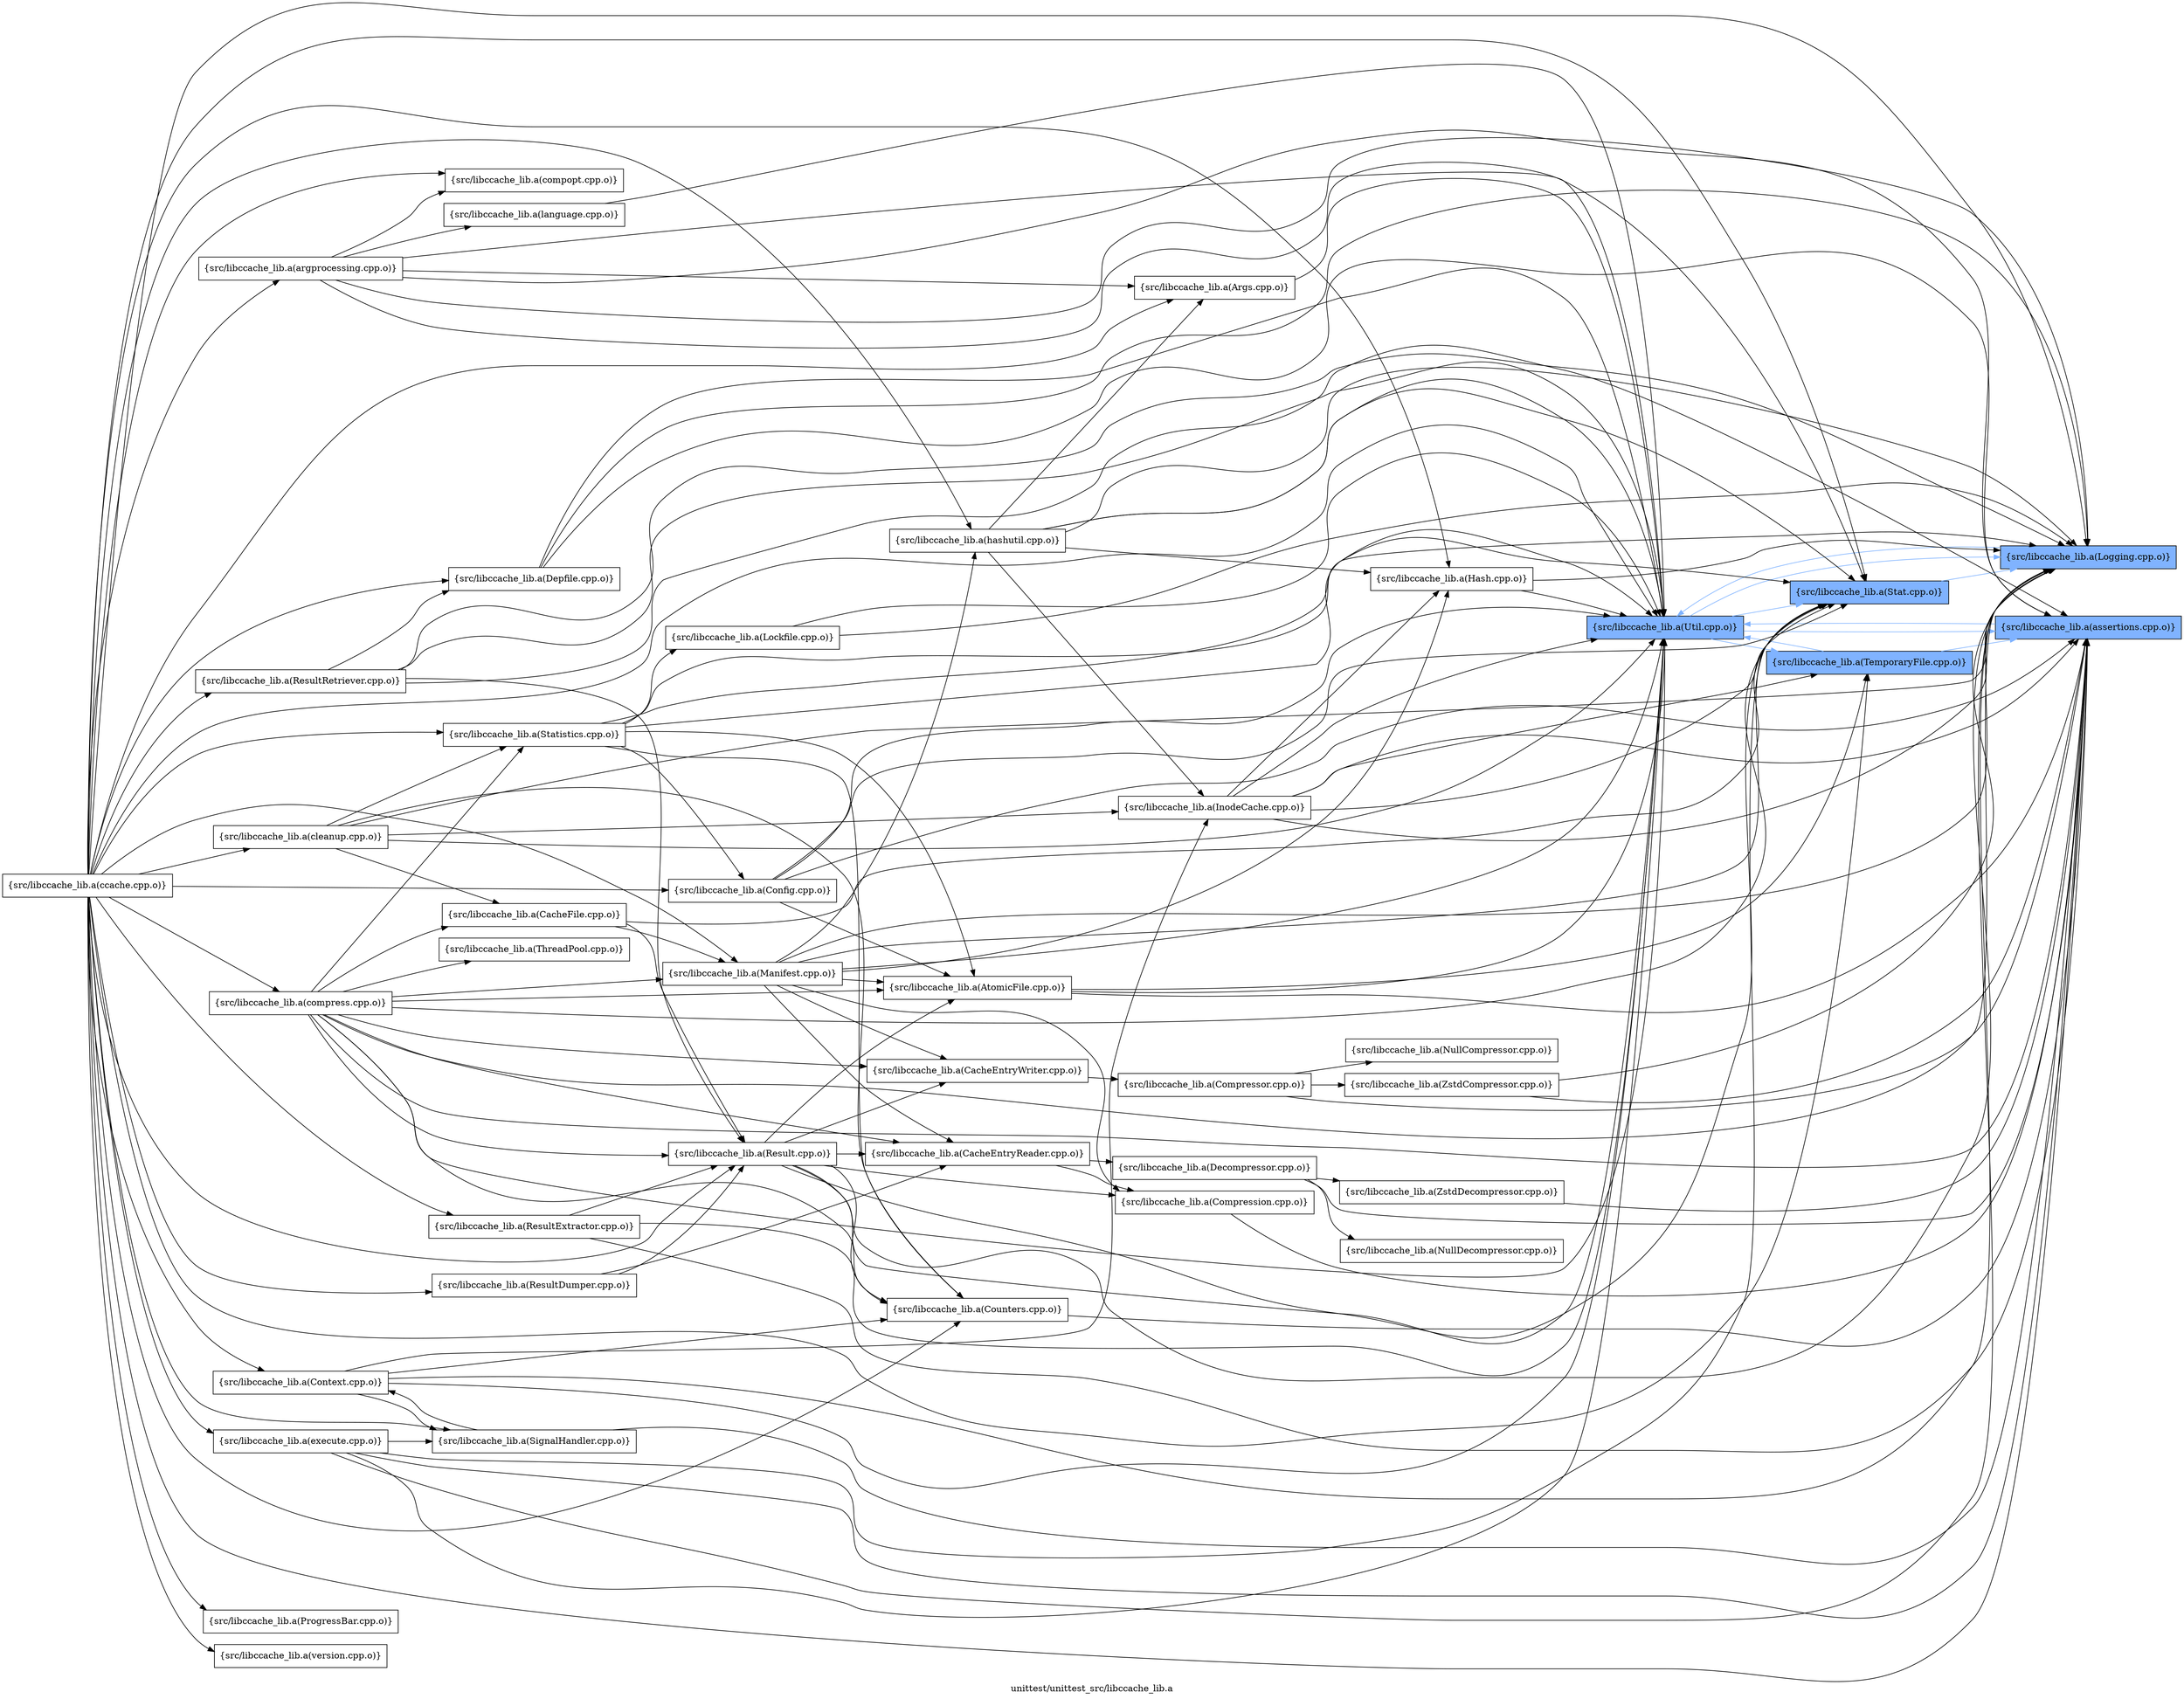 digraph "unittest/unittest_src/libccache_lib.a" {
	label="unittest/unittest_src/libccache_lib.a";
	rankdir=LR;
	{ rank=same; Node0x556b8dee5848;  }

	Node0x556b8dee5848 [shape=record,shape=box,group=1,style=filled,fillcolor="0.600000 0.5 1",label="{src/libccache_lib.a(Util.cpp.o)}"];
	Node0x556b8dee5848 -> Node0x556b8dee6388[color="0.600000 0.5 1"];
	Node0x556b8dee5848 -> Node0x556b8dee74b8[color="0.600000 0.5 1"];
	Node0x556b8dee5848 -> Node0x556b8dee6608[color="0.600000 0.5 1"];
	Node0x556b8dee5848 -> Node0x556b8dee6928[color="0.600000 0.5 1"];
	Node0x556b8dee61f8 [shape=record,shape=box,group=0,label="{src/libccache_lib.a(Args.cpp.o)}"];
	Node0x556b8dee61f8 -> Node0x556b8dee5848;
	Node0x556b8dee5578 [shape=record,shape=box,group=0,label="{src/libccache_lib.a(AtomicFile.cpp.o)}"];
	Node0x556b8dee5578 -> Node0x556b8dee6608;
	Node0x556b8dee5578 -> Node0x556b8dee5848;
	Node0x556b8dee5578 -> Node0x556b8dee6928;
	Node0x556b8dee76e8 [shape=record,shape=box,group=0,label="{src/libccache_lib.a(Compression.cpp.o)}"];
	Node0x556b8dee76e8 -> Node0x556b8dee6928;
	Node0x556b8dee5ca8 [shape=record,shape=box,group=0,label="{src/libccache_lib.a(Config.cpp.o)}"];
	Node0x556b8dee5ca8 -> Node0x556b8dee5578;
	Node0x556b8dee5ca8 -> Node0x556b8dee74b8;
	Node0x556b8dee5ca8 -> Node0x556b8dee5848;
	Node0x556b8dee5ca8 -> Node0x556b8dee6928;
	Node0x556b8dee5cf8 [shape=record,shape=box,group=0,label="{src/libccache_lib.a(Counters.cpp.o)}"];
	Node0x556b8dee5cf8 -> Node0x556b8dee6928;
	Node0x556b8dee6478 [shape=record,shape=box,group=0,label="{src/libccache_lib.a(Context.cpp.o)}"];
	Node0x556b8dee6478 -> Node0x556b8dee5cf8;
	Node0x556b8dee6478 -> Node0x556b8dee6388;
	Node0x556b8dee6478 -> Node0x556b8dee7738;
	Node0x556b8dee6478 -> Node0x556b8dee5848;
	Node0x556b8dee6478 -> Node0x556b8dee6888;
	Node0x556b8dee79b8 [shape=record,shape=box,group=0,label="{src/libccache_lib.a(Depfile.cpp.o)}"];
	Node0x556b8dee79b8 -> Node0x556b8dee6388;
	Node0x556b8dee79b8 -> Node0x556b8dee5848;
	Node0x556b8dee79b8 -> Node0x556b8dee6928;
	Node0x556b8dee7288 [shape=record,shape=box,group=0,label="{src/libccache_lib.a(Hash.cpp.o)}"];
	Node0x556b8dee7288 -> Node0x556b8dee6388;
	Node0x556b8dee7288 -> Node0x556b8dee5848;
	Node0x556b8dee5528 [shape=record,shape=box,group=0,label="{src/libccache_lib.a(Lockfile.cpp.o)}"];
	Node0x556b8dee5528 -> Node0x556b8dee6388;
	Node0x556b8dee5528 -> Node0x556b8dee5848;
	Node0x556b8dee74b8 [shape=record,shape=box,group=1,style=filled,fillcolor="0.600000 0.5 1",label="{src/libccache_lib.a(Stat.cpp.o)}"];
	Node0x556b8dee74b8 -> Node0x556b8dee6388[color="0.600000 0.5 1"];
	Node0x556b8dee6b08 [shape=record,shape=box,group=0,label="{src/libccache_lib.a(Compressor.cpp.o)}"];
	Node0x556b8dee6b08 -> Node0x556b8dee5fc8;
	Node0x556b8dee6b08 -> Node0x556b8dee5618;
	Node0x556b8dee6b08 -> Node0x556b8dee6928;
	Node0x556b8dee6d38 [shape=record,shape=box,group=0,label="{src/libccache_lib.a(Decompressor.cpp.o)}"];
	Node0x556b8dee6d38 -> Node0x556b8dee64c8;
	Node0x556b8dee6d38 -> Node0x556b8dee7918;
	Node0x556b8dee6d38 -> Node0x556b8dee6928;
	Node0x556b8dee6748 [shape=record,shape=box,group=0,label="{src/libccache_lib.a(Statistics.cpp.o)}"];
	Node0x556b8dee6748 -> Node0x556b8dee5578;
	Node0x556b8dee6748 -> Node0x556b8dee5ca8;
	Node0x556b8dee6748 -> Node0x556b8dee5cf8;
	Node0x556b8dee6748 -> Node0x556b8dee5528;
	Node0x556b8dee6748 -> Node0x556b8dee6388;
	Node0x556b8dee6748 -> Node0x556b8dee74b8;
	Node0x556b8dee6748 -> Node0x556b8dee5848;
	Node0x556b8dee5c08 [shape=record,shape=box,group=0,label="{src/libccache_lib.a(CacheFile.cpp.o)}"];
	Node0x556b8dee5c08 -> Node0x556b8dee6f68;
	Node0x556b8dee5c08 -> Node0x556b8dee52f8;
	Node0x556b8dee5c08 -> Node0x556b8dee74b8;
	Node0x556b8dee6c98 [shape=record,shape=box,group=0,label="{src/libccache_lib.a(argprocessing.cpp.o)}"];
	Node0x556b8dee6c98 -> Node0x556b8dee61f8;
	Node0x556b8dee6c98 -> Node0x556b8dee6388;
	Node0x556b8dee6c98 -> Node0x556b8dee74b8;
	Node0x556b8dee6c98 -> Node0x556b8dee5848;
	Node0x556b8dee6c98 -> Node0x556b8dee6928;
	Node0x556b8dee6c98 -> Node0x556b8dee7328;
	Node0x556b8dee6c98 -> Node0x556b8dee7378;
	Node0x556b8dee5f28 [shape=record,shape=box,group=0,label="{src/libccache_lib.a(ccache.cpp.o)}"];
	Node0x556b8dee5f28 -> Node0x556b8dee61f8;
	Node0x556b8dee5f28 -> Node0x556b8dee5ca8;
	Node0x556b8dee5f28 -> Node0x556b8dee6478;
	Node0x556b8dee5f28 -> Node0x556b8dee5cf8;
	Node0x556b8dee5f28 -> Node0x556b8dee79b8;
	Node0x556b8dee5f28 -> Node0x556b8dee7288;
	Node0x556b8dee5f28 -> Node0x556b8dee6388;
	Node0x556b8dee5f28 -> Node0x556b8dee6f68;
	Node0x556b8dee5f28 -> Node0x556b8dee52f8;
	Node0x556b8dee5f28 -> Node0x556b8dee7738;
	Node0x556b8dee5f28 -> Node0x556b8dee74b8;
	Node0x556b8dee5f28 -> Node0x556b8dee6748;
	Node0x556b8dee5f28 -> Node0x556b8dee6608;
	Node0x556b8dee5f28 -> Node0x556b8dee5848;
	Node0x556b8dee5f28 -> Node0x556b8dee6c98;
	Node0x556b8dee5f28 -> Node0x556b8dee6928;
	Node0x556b8dee5f28 -> Node0x556b8dee7508;
	Node0x556b8dee5f28 -> Node0x556b8dee6838;
	Node0x556b8dee5f28 -> Node0x556b8dee6fb8;
	Node0x556b8dee5f28 -> Node0x556b8dee62e8;
	Node0x556b8dee5f28 -> Node0x556b8dee5668;
	Node0x556b8dee5f28 -> Node0x556b8dee7328;
	Node0x556b8dee5f28 -> Node0x556b8dee7968;
	Node0x556b8dee5f28 -> Node0x556b8dee5e88;
	Node0x556b8dee5f28 -> Node0x556b8dee6518;
	Node0x556b8dee5f28 -> Node0x556b8dee75a8;
	Node0x556b8dee7328 [shape=record,shape=box,group=0,label="{src/libccache_lib.a(compopt.cpp.o)}"];
	Node0x556b8dee6518 [shape=record,shape=box,group=0,label="{src/libccache_lib.a(hashutil.cpp.o)}"];
	Node0x556b8dee6518 -> Node0x556b8dee61f8;
	Node0x556b8dee6518 -> Node0x556b8dee7288;
	Node0x556b8dee6518 -> Node0x556b8dee6388;
	Node0x556b8dee6518 -> Node0x556b8dee74b8;
	Node0x556b8dee6518 -> Node0x556b8dee5848;
	Node0x556b8dee6518 -> Node0x556b8dee6888;
	Node0x556b8dee6888 [shape=record,shape=box,group=0,label="{src/libccache_lib.a(InodeCache.cpp.o)}"];
	Node0x556b8dee6888 -> Node0x556b8dee7288;
	Node0x556b8dee6888 -> Node0x556b8dee6388;
	Node0x556b8dee6888 -> Node0x556b8dee74b8;
	Node0x556b8dee6888 -> Node0x556b8dee6608;
	Node0x556b8dee6888 -> Node0x556b8dee5848;
	Node0x556b8dee6888 -> Node0x556b8dee6928;
	Node0x556b8dee6608 [shape=record,shape=box,group=1,style=filled,fillcolor="0.600000 0.5 1",label="{src/libccache_lib.a(TemporaryFile.cpp.o)}"];
	Node0x556b8dee6608 -> Node0x556b8dee5848[color="0.600000 0.5 1"];
	Node0x556b8dee6608 -> Node0x556b8dee6928[color="0.600000 0.5 1"];
	Node0x556b8dee6928 [shape=record,shape=box,group=1,style=filled,fillcolor="0.600000 0.5 1",label="{src/libccache_lib.a(assertions.cpp.o)}"];
	Node0x556b8dee6928 -> Node0x556b8dee5848[color="0.600000 0.5 1"];
	Node0x556b8dee6f68 [shape=record,shape=box,group=0,label="{src/libccache_lib.a(Manifest.cpp.o)}"];
	Node0x556b8dee6f68 -> Node0x556b8dee5578;
	Node0x556b8dee6f68 -> Node0x556b8dee76e8;
	Node0x556b8dee6f68 -> Node0x556b8dee7288;
	Node0x556b8dee6f68 -> Node0x556b8dee6388;
	Node0x556b8dee6f68 -> Node0x556b8dee68d8;
	Node0x556b8dee6f68 -> Node0x556b8dee7558;
	Node0x556b8dee6f68 -> Node0x556b8dee74b8;
	Node0x556b8dee6f68 -> Node0x556b8dee5848;
	Node0x556b8dee6f68 -> Node0x556b8dee6518;
	Node0x556b8dee52f8 [shape=record,shape=box,group=0,label="{src/libccache_lib.a(Result.cpp.o)}"];
	Node0x556b8dee52f8 -> Node0x556b8dee5578;
	Node0x556b8dee52f8 -> Node0x556b8dee76e8;
	Node0x556b8dee52f8 -> Node0x556b8dee5cf8;
	Node0x556b8dee52f8 -> Node0x556b8dee6388;
	Node0x556b8dee52f8 -> Node0x556b8dee68d8;
	Node0x556b8dee52f8 -> Node0x556b8dee7558;
	Node0x556b8dee52f8 -> Node0x556b8dee74b8;
	Node0x556b8dee52f8 -> Node0x556b8dee5848;
	Node0x556b8dee5fc8 [shape=record,shape=box,group=0,label="{src/libccache_lib.a(NullCompressor.cpp.o)}"];
	Node0x556b8dee5618 [shape=record,shape=box,group=0,label="{src/libccache_lib.a(ZstdCompressor.cpp.o)}"];
	Node0x556b8dee5618 -> Node0x556b8dee6388;
	Node0x556b8dee5618 -> Node0x556b8dee6928;
	Node0x556b8dee6388 [shape=record,shape=box,group=1,style=filled,fillcolor="0.600000 0.5 1",label="{src/libccache_lib.a(Logging.cpp.o)}"];
	Node0x556b8dee6388 -> Node0x556b8dee5848[color="0.600000 0.5 1"];
	Node0x556b8dee7738 [shape=record,shape=box,group=0,label="{src/libccache_lib.a(SignalHandler.cpp.o)}"];
	Node0x556b8dee7738 -> Node0x556b8dee6478;
	Node0x556b8dee7738 -> Node0x556b8dee6928;
	Node0x556b8dee64c8 [shape=record,shape=box,group=0,label="{src/libccache_lib.a(NullDecompressor.cpp.o)}"];
	Node0x556b8dee7918 [shape=record,shape=box,group=0,label="{src/libccache_lib.a(ZstdDecompressor.cpp.o)}"];
	Node0x556b8dee7918 -> Node0x556b8dee6928;
	Node0x556b8dee68d8 [shape=record,shape=box,group=0,label="{src/libccache_lib.a(CacheEntryReader.cpp.o)}"];
	Node0x556b8dee68d8 -> Node0x556b8dee76e8;
	Node0x556b8dee68d8 -> Node0x556b8dee6d38;
	Node0x556b8dee7558 [shape=record,shape=box,group=0,label="{src/libccache_lib.a(CacheEntryWriter.cpp.o)}"];
	Node0x556b8dee7558 -> Node0x556b8dee6b08;
	Node0x556b8dee7378 [shape=record,shape=box,group=0,label="{src/libccache_lib.a(language.cpp.o)}"];
	Node0x556b8dee7378 -> Node0x556b8dee5848;
	Node0x556b8dee7508 [shape=record,shape=box,group=0,label="{src/libccache_lib.a(ProgressBar.cpp.o)}"];
	Node0x556b8dee6838 [shape=record,shape=box,group=0,label="{src/libccache_lib.a(ResultRetriever.cpp.o)}"];
	Node0x556b8dee6838 -> Node0x556b8dee79b8;
	Node0x556b8dee6838 -> Node0x556b8dee6388;
	Node0x556b8dee6838 -> Node0x556b8dee52f8;
	Node0x556b8dee6838 -> Node0x556b8dee5848;
	Node0x556b8dee6838 -> Node0x556b8dee6928;
	Node0x556b8dee6fb8 [shape=record,shape=box,group=0,label="{src/libccache_lib.a(ResultDumper.cpp.o)}"];
	Node0x556b8dee6fb8 -> Node0x556b8dee68d8;
	Node0x556b8dee6fb8 -> Node0x556b8dee52f8;
	Node0x556b8dee62e8 [shape=record,shape=box,group=0,label="{src/libccache_lib.a(ResultExtractor.cpp.o)}"];
	Node0x556b8dee62e8 -> Node0x556b8dee52f8;
	Node0x556b8dee62e8 -> Node0x556b8dee5848;
	Node0x556b8dee62e8 -> Node0x556b8dee6928;
	Node0x556b8dee5668 [shape=record,shape=box,group=0,label="{src/libccache_lib.a(cleanup.cpp.o)}"];
	Node0x556b8dee5668 -> Node0x556b8dee5c08;
	Node0x556b8dee5668 -> Node0x556b8dee5cf8;
	Node0x556b8dee5668 -> Node0x556b8dee6388;
	Node0x556b8dee5668 -> Node0x556b8dee6748;
	Node0x556b8dee5668 -> Node0x556b8dee5848;
	Node0x556b8dee5668 -> Node0x556b8dee6888;
	Node0x556b8dee7968 [shape=record,shape=box,group=0,label="{src/libccache_lib.a(compress.cpp.o)}"];
	Node0x556b8dee7968 -> Node0x556b8dee5578;
	Node0x556b8dee7968 -> Node0x556b8dee5c08;
	Node0x556b8dee7968 -> Node0x556b8dee5cf8;
	Node0x556b8dee7968 -> Node0x556b8dee6388;
	Node0x556b8dee7968 -> Node0x556b8dee6f68;
	Node0x556b8dee7968 -> Node0x556b8dee68d8;
	Node0x556b8dee7968 -> Node0x556b8dee7558;
	Node0x556b8dee7968 -> Node0x556b8dee52f8;
	Node0x556b8dee7968 -> Node0x556b8dee74b8;
	Node0x556b8dee7968 -> Node0x556b8dee6748;
	Node0x556b8dee7968 -> Node0x556b8dee5848;
	Node0x556b8dee7968 -> Node0x556b8dee6928;
	Node0x556b8dee7968 -> Node0x556b8dee69c8;
	Node0x556b8dee5e88 [shape=record,shape=box,group=0,label="{src/libccache_lib.a(execute.cpp.o)}"];
	Node0x556b8dee5e88 -> Node0x556b8dee6388;
	Node0x556b8dee5e88 -> Node0x556b8dee7738;
	Node0x556b8dee5e88 -> Node0x556b8dee74b8;
	Node0x556b8dee5e88 -> Node0x556b8dee5848;
	Node0x556b8dee5e88 -> Node0x556b8dee6928;
	Node0x556b8dee75a8 [shape=record,shape=box,group=0,label="{src/libccache_lib.a(version.cpp.o)}"];
	Node0x556b8dee69c8 [shape=record,shape=box,group=0,label="{src/libccache_lib.a(ThreadPool.cpp.o)}"];
}
